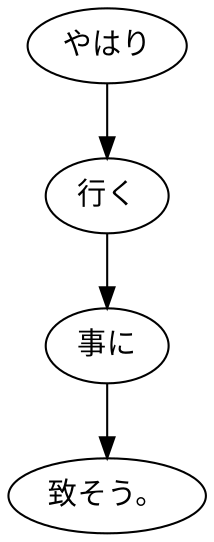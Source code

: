digraph graph1814 {
	node0 [label="やはり"];
	node1 [label="行く"];
	node2 [label="事に"];
	node3 [label="致そう。"];
	node0 -> node1;
	node1 -> node2;
	node2 -> node3;
}
